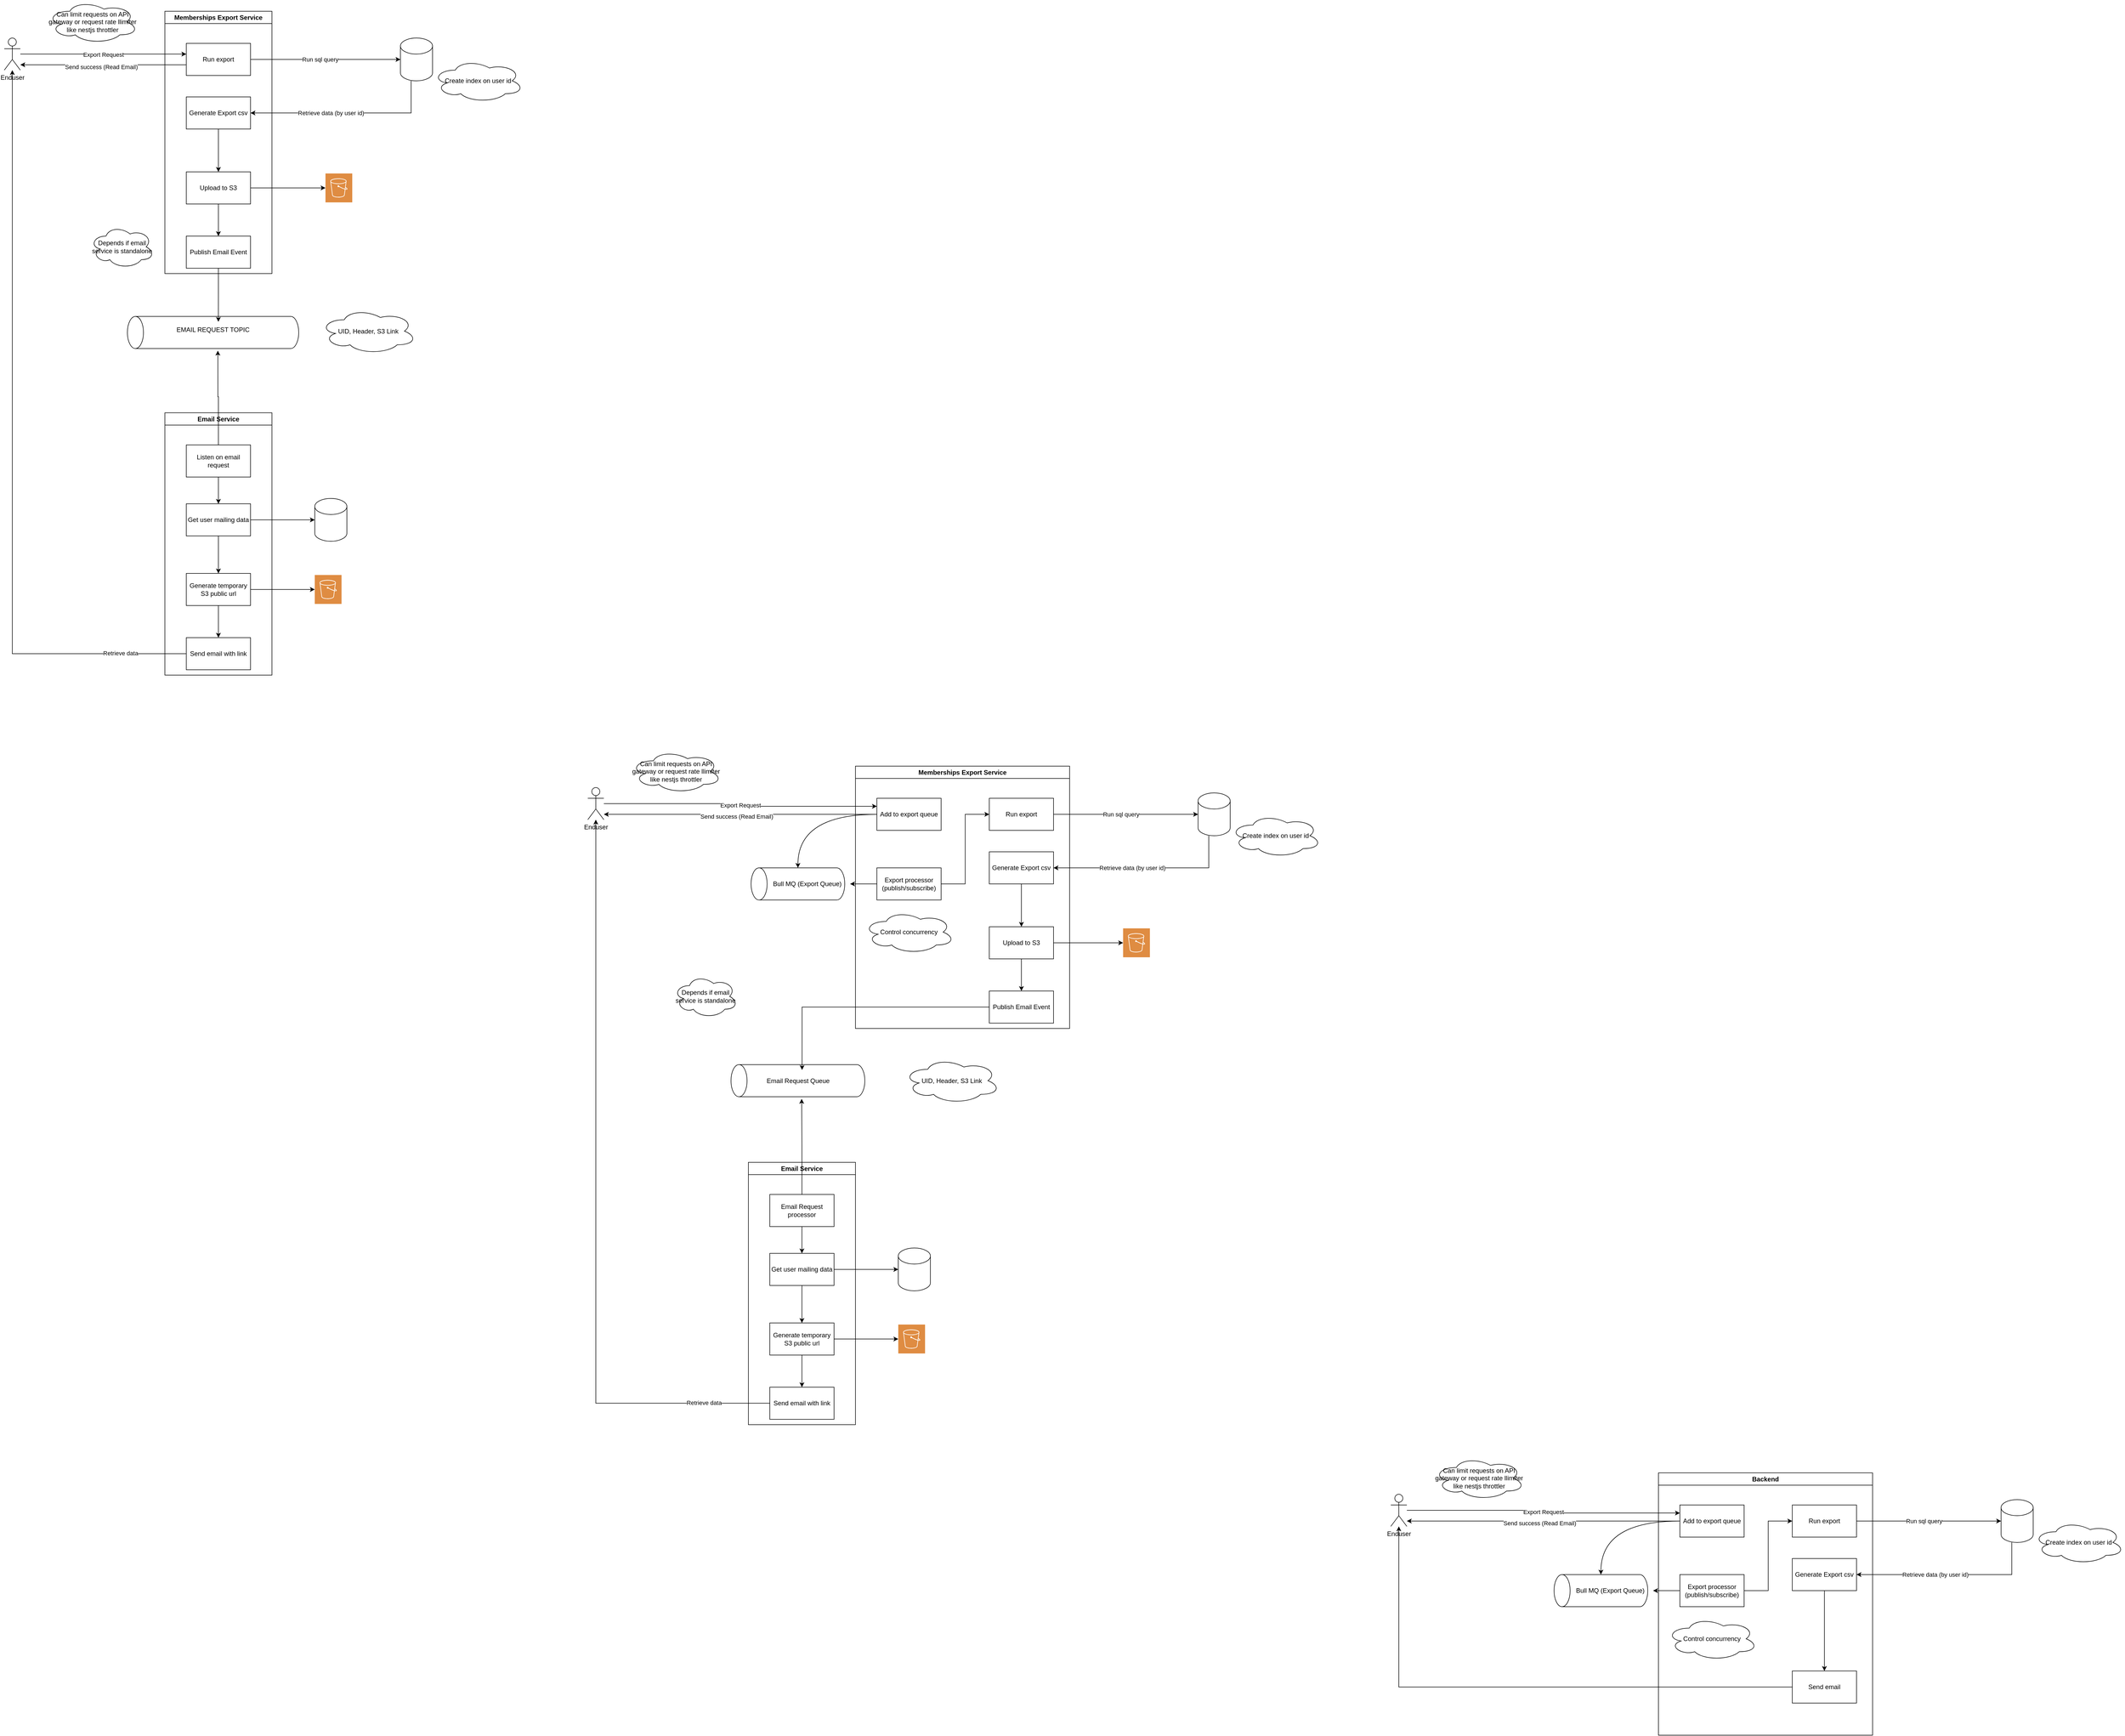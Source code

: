 <mxfile version="27.1.4">
  <diagram name="Page-1" id="jxJpjufu3x6XcI56HUoW">
    <mxGraphModel dx="4966" dy="2308" grid="1" gridSize="10" guides="1" tooltips="1" connect="1" arrows="1" fold="1" page="1" pageScale="1" pageWidth="850" pageHeight="1100" math="0" shadow="0">
      <root>
        <mxCell id="0" />
        <mxCell id="1" parent="0" />
        <mxCell id="hRgYEM_Ee3KLI0hCjB-F-4" value="Export Request" style="edgeStyle=orthogonalEdgeStyle;rounded=0;orthogonalLoop=1;jettySize=auto;html=1;" edge="1" parent="1" source="hRgYEM_Ee3KLI0hCjB-F-3">
          <mxGeometry relative="1" as="geometry">
            <mxPoint x="210" y="210" as="targetPoint" />
          </mxGeometry>
        </mxCell>
        <mxCell id="hRgYEM_Ee3KLI0hCjB-F-3" value="Enduser&lt;div&gt;&lt;br&gt;&lt;/div&gt;" style="shape=umlActor;verticalLabelPosition=bottom;verticalAlign=top;html=1;outlineConnect=0;" vertex="1" parent="1">
          <mxGeometry x="-130" y="180" width="30" height="60" as="geometry" />
        </mxCell>
        <mxCell id="hRgYEM_Ee3KLI0hCjB-F-21" style="edgeStyle=orthogonalEdgeStyle;rounded=0;orthogonalLoop=1;jettySize=auto;html=1;entryX=1;entryY=0.5;entryDx=0;entryDy=0;" edge="1" parent="1" source="hRgYEM_Ee3KLI0hCjB-F-5" target="hRgYEM_Ee3KLI0hCjB-F-16">
          <mxGeometry relative="1" as="geometry">
            <mxPoint x="560" y="360" as="targetPoint" />
            <Array as="points">
              <mxPoint x="630" y="320" />
            </Array>
          </mxGeometry>
        </mxCell>
        <mxCell id="hRgYEM_Ee3KLI0hCjB-F-22" value="Retrieve data (by user id)" style="edgeLabel;html=1;align=center;verticalAlign=middle;resizable=0;points=[];" vertex="1" connectable="0" parent="hRgYEM_Ee3KLI0hCjB-F-21">
          <mxGeometry x="0.317" y="3" relative="1" as="geometry">
            <mxPoint x="27" y="-3" as="offset" />
          </mxGeometry>
        </mxCell>
        <mxCell id="hRgYEM_Ee3KLI0hCjB-F-5" value="" style="shape=cylinder3;whiteSpace=wrap;html=1;boundedLbl=1;backgroundOutline=1;size=15;" vertex="1" parent="1">
          <mxGeometry x="610" y="180" width="60" height="80" as="geometry" />
        </mxCell>
        <mxCell id="hRgYEM_Ee3KLI0hCjB-F-8" value="Memberships Export Service" style="swimlane;whiteSpace=wrap;html=1;" vertex="1" parent="1">
          <mxGeometry x="170" y="130" width="200" height="490" as="geometry" />
        </mxCell>
        <mxCell id="hRgYEM_Ee3KLI0hCjB-F-9" value="Run export" style="rounded=0;whiteSpace=wrap;html=1;" vertex="1" parent="hRgYEM_Ee3KLI0hCjB-F-8">
          <mxGeometry x="40" y="60" width="120" height="60" as="geometry" />
        </mxCell>
        <mxCell id="hRgYEM_Ee3KLI0hCjB-F-25" value="" style="edgeStyle=orthogonalEdgeStyle;rounded=0;orthogonalLoop=1;jettySize=auto;html=1;" edge="1" parent="hRgYEM_Ee3KLI0hCjB-F-8" source="hRgYEM_Ee3KLI0hCjB-F-16" target="hRgYEM_Ee3KLI0hCjB-F-24">
          <mxGeometry relative="1" as="geometry" />
        </mxCell>
        <mxCell id="hRgYEM_Ee3KLI0hCjB-F-16" value="Generate Export csv" style="rounded=0;whiteSpace=wrap;html=1;" vertex="1" parent="hRgYEM_Ee3KLI0hCjB-F-8">
          <mxGeometry x="40" y="160" width="120" height="60" as="geometry" />
        </mxCell>
        <mxCell id="hRgYEM_Ee3KLI0hCjB-F-29" style="edgeStyle=orthogonalEdgeStyle;rounded=0;orthogonalLoop=1;jettySize=auto;html=1;" edge="1" parent="hRgYEM_Ee3KLI0hCjB-F-8" source="hRgYEM_Ee3KLI0hCjB-F-24">
          <mxGeometry relative="1" as="geometry">
            <mxPoint x="100" y="420" as="targetPoint" />
          </mxGeometry>
        </mxCell>
        <mxCell id="hRgYEM_Ee3KLI0hCjB-F-24" value="Upload to S3" style="whiteSpace=wrap;html=1;rounded=0;" vertex="1" parent="hRgYEM_Ee3KLI0hCjB-F-8">
          <mxGeometry x="40" y="300" width="120" height="60" as="geometry" />
        </mxCell>
        <mxCell id="hRgYEM_Ee3KLI0hCjB-F-30" value="Publish Email Event" style="whiteSpace=wrap;html=1;rounded=0;" vertex="1" parent="hRgYEM_Ee3KLI0hCjB-F-8">
          <mxGeometry x="40" y="420" width="120" height="60" as="geometry" />
        </mxCell>
        <mxCell id="hRgYEM_Ee3KLI0hCjB-F-13" style="edgeStyle=orthogonalEdgeStyle;rounded=0;orthogonalLoop=1;jettySize=auto;html=1;" edge="1" parent="1" source="hRgYEM_Ee3KLI0hCjB-F-9" target="hRgYEM_Ee3KLI0hCjB-F-5">
          <mxGeometry relative="1" as="geometry" />
        </mxCell>
        <mxCell id="hRgYEM_Ee3KLI0hCjB-F-14" value="Run sql query" style="edgeLabel;html=1;align=center;verticalAlign=middle;resizable=0;points=[];" vertex="1" connectable="0" parent="hRgYEM_Ee3KLI0hCjB-F-13">
          <mxGeometry x="-0.194" y="-2" relative="1" as="geometry">
            <mxPoint x="17" y="-2" as="offset" />
          </mxGeometry>
        </mxCell>
        <mxCell id="hRgYEM_Ee3KLI0hCjB-F-17" style="edgeStyle=orthogonalEdgeStyle;rounded=0;orthogonalLoop=1;jettySize=auto;html=1;" edge="1" parent="1" source="hRgYEM_Ee3KLI0hCjB-F-9" target="hRgYEM_Ee3KLI0hCjB-F-3">
          <mxGeometry relative="1" as="geometry">
            <Array as="points">
              <mxPoint x="160" y="230" />
              <mxPoint x="160" y="230" />
            </Array>
          </mxGeometry>
        </mxCell>
        <mxCell id="hRgYEM_Ee3KLI0hCjB-F-18" value="Send success (Read Email)" style="edgeLabel;html=1;align=center;verticalAlign=middle;resizable=0;points=[];" vertex="1" connectable="0" parent="hRgYEM_Ee3KLI0hCjB-F-17">
          <mxGeometry x="0.027" y="4" relative="1" as="geometry">
            <mxPoint as="offset" />
          </mxGeometry>
        </mxCell>
        <mxCell id="hRgYEM_Ee3KLI0hCjB-F-19" value="Create index on user id" style="ellipse;shape=cloud;whiteSpace=wrap;html=1;" vertex="1" parent="1">
          <mxGeometry x="670" y="220" width="170" height="80" as="geometry" />
        </mxCell>
        <mxCell id="hRgYEM_Ee3KLI0hCjB-F-26" value="" style="sketch=0;pointerEvents=1;shadow=0;dashed=0;html=1;strokeColor=none;fillColor=#DF8C42;labelPosition=center;verticalLabelPosition=bottom;verticalAlign=top;align=center;outlineConnect=0;shape=mxgraph.veeam2.aws_s3;" vertex="1" parent="1">
          <mxGeometry x="470" y="433" width="50" height="54" as="geometry" />
        </mxCell>
        <mxCell id="hRgYEM_Ee3KLI0hCjB-F-27" style="edgeStyle=orthogonalEdgeStyle;rounded=0;orthogonalLoop=1;jettySize=auto;html=1;" edge="1" parent="1" source="hRgYEM_Ee3KLI0hCjB-F-24" target="hRgYEM_Ee3KLI0hCjB-F-26">
          <mxGeometry relative="1" as="geometry" />
        </mxCell>
        <mxCell id="hRgYEM_Ee3KLI0hCjB-F-31" value="Depends if email service is standalone" style="ellipse;shape=cloud;whiteSpace=wrap;html=1;" vertex="1" parent="1">
          <mxGeometry x="30" y="530" width="120" height="80" as="geometry" />
        </mxCell>
        <mxCell id="hRgYEM_Ee3KLI0hCjB-F-32" value="Email Service" style="swimlane;whiteSpace=wrap;html=1;" vertex="1" parent="1">
          <mxGeometry x="170" y="880" width="200" height="490" as="geometry" />
        </mxCell>
        <mxCell id="hRgYEM_Ee3KLI0hCjB-F-45" style="edgeStyle=orthogonalEdgeStyle;rounded=0;orthogonalLoop=1;jettySize=auto;html=1;" edge="1" parent="hRgYEM_Ee3KLI0hCjB-F-32" source="hRgYEM_Ee3KLI0hCjB-F-33" target="hRgYEM_Ee3KLI0hCjB-F-35">
          <mxGeometry relative="1" as="geometry" />
        </mxCell>
        <mxCell id="hRgYEM_Ee3KLI0hCjB-F-33" value="Listen on email request" style="rounded=0;whiteSpace=wrap;html=1;" vertex="1" parent="hRgYEM_Ee3KLI0hCjB-F-32">
          <mxGeometry x="40" y="60" width="120" height="60" as="geometry" />
        </mxCell>
        <mxCell id="hRgYEM_Ee3KLI0hCjB-F-34" value="" style="edgeStyle=orthogonalEdgeStyle;rounded=0;orthogonalLoop=1;jettySize=auto;html=1;" edge="1" parent="hRgYEM_Ee3KLI0hCjB-F-32" source="hRgYEM_Ee3KLI0hCjB-F-35" target="hRgYEM_Ee3KLI0hCjB-F-37">
          <mxGeometry relative="1" as="geometry" />
        </mxCell>
        <mxCell id="hRgYEM_Ee3KLI0hCjB-F-35" value="Get user mailing data" style="rounded=0;whiteSpace=wrap;html=1;" vertex="1" parent="hRgYEM_Ee3KLI0hCjB-F-32">
          <mxGeometry x="40" y="170" width="120" height="60" as="geometry" />
        </mxCell>
        <mxCell id="hRgYEM_Ee3KLI0hCjB-F-36" style="edgeStyle=orthogonalEdgeStyle;rounded=0;orthogonalLoop=1;jettySize=auto;html=1;" edge="1" parent="hRgYEM_Ee3KLI0hCjB-F-32" source="hRgYEM_Ee3KLI0hCjB-F-37">
          <mxGeometry relative="1" as="geometry">
            <mxPoint x="100" y="420" as="targetPoint" />
          </mxGeometry>
        </mxCell>
        <mxCell id="hRgYEM_Ee3KLI0hCjB-F-37" value="Generate temporary S3 public url" style="whiteSpace=wrap;html=1;rounded=0;" vertex="1" parent="hRgYEM_Ee3KLI0hCjB-F-32">
          <mxGeometry x="40" y="300" width="120" height="60" as="geometry" />
        </mxCell>
        <mxCell id="hRgYEM_Ee3KLI0hCjB-F-38" value="Send email with link" style="whiteSpace=wrap;html=1;rounded=0;" vertex="1" parent="hRgYEM_Ee3KLI0hCjB-F-32">
          <mxGeometry x="40" y="420" width="120" height="60" as="geometry" />
        </mxCell>
        <mxCell id="hRgYEM_Ee3KLI0hCjB-F-39" value="" style="shape=cylinder3;whiteSpace=wrap;html=1;boundedLbl=1;backgroundOutline=1;size=15;rotation=-90;" vertex="1" parent="1">
          <mxGeometry x="230" y="570" width="60" height="320" as="geometry" />
        </mxCell>
        <mxCell id="hRgYEM_Ee3KLI0hCjB-F-40" value="EMAIL REQUEST TOPIC" style="text;html=1;align=center;verticalAlign=middle;whiteSpace=wrap;rounded=0;" vertex="1" parent="1">
          <mxGeometry x="180" y="710" width="160" height="30" as="geometry" />
        </mxCell>
        <mxCell id="hRgYEM_Ee3KLI0hCjB-F-41" style="edgeStyle=orthogonalEdgeStyle;rounded=0;orthogonalLoop=1;jettySize=auto;html=1;entryX=0.833;entryY=0.531;entryDx=0;entryDy=0;entryPerimeter=0;" edge="1" parent="1" source="hRgYEM_Ee3KLI0hCjB-F-30" target="hRgYEM_Ee3KLI0hCjB-F-39">
          <mxGeometry relative="1" as="geometry" />
        </mxCell>
        <mxCell id="hRgYEM_Ee3KLI0hCjB-F-42" style="edgeStyle=orthogonalEdgeStyle;rounded=0;orthogonalLoop=1;jettySize=auto;html=1;entryX=-0.067;entryY=0.528;entryDx=0;entryDy=0;entryPerimeter=0;" edge="1" parent="1" source="hRgYEM_Ee3KLI0hCjB-F-33" target="hRgYEM_Ee3KLI0hCjB-F-39">
          <mxGeometry relative="1" as="geometry" />
        </mxCell>
        <mxCell id="hRgYEM_Ee3KLI0hCjB-F-44" value="" style="shape=cylinder3;whiteSpace=wrap;html=1;boundedLbl=1;backgroundOutline=1;size=15;" vertex="1" parent="1">
          <mxGeometry x="450" y="1040" width="60" height="80" as="geometry" />
        </mxCell>
        <mxCell id="hRgYEM_Ee3KLI0hCjB-F-43" style="edgeStyle=orthogonalEdgeStyle;rounded=0;orthogonalLoop=1;jettySize=auto;html=1;entryX=0;entryY=0.5;entryDx=0;entryDy=0;entryPerimeter=0;" edge="1" parent="1" source="hRgYEM_Ee3KLI0hCjB-F-35" target="hRgYEM_Ee3KLI0hCjB-F-44">
          <mxGeometry relative="1" as="geometry">
            <mxPoint x="470" y="1070" as="targetPoint" />
          </mxGeometry>
        </mxCell>
        <mxCell id="hRgYEM_Ee3KLI0hCjB-F-46" value="" style="sketch=0;pointerEvents=1;shadow=0;dashed=0;html=1;strokeColor=none;fillColor=#DF8C42;labelPosition=center;verticalLabelPosition=bottom;verticalAlign=top;align=center;outlineConnect=0;shape=mxgraph.veeam2.aws_s3;" vertex="1" parent="1">
          <mxGeometry x="450" y="1183" width="50" height="54" as="geometry" />
        </mxCell>
        <mxCell id="hRgYEM_Ee3KLI0hCjB-F-47" style="edgeStyle=orthogonalEdgeStyle;rounded=0;orthogonalLoop=1;jettySize=auto;html=1;" edge="1" parent="1" source="hRgYEM_Ee3KLI0hCjB-F-37" target="hRgYEM_Ee3KLI0hCjB-F-46">
          <mxGeometry relative="1" as="geometry" />
        </mxCell>
        <mxCell id="hRgYEM_Ee3KLI0hCjB-F-48" style="edgeStyle=orthogonalEdgeStyle;rounded=0;orthogonalLoop=1;jettySize=auto;html=1;" edge="1" parent="1" source="hRgYEM_Ee3KLI0hCjB-F-38" target="hRgYEM_Ee3KLI0hCjB-F-3">
          <mxGeometry relative="1" as="geometry" />
        </mxCell>
        <mxCell id="hRgYEM_Ee3KLI0hCjB-F-49" value="Retrieve data" style="edgeLabel;html=1;align=center;verticalAlign=middle;resizable=0;points=[];" vertex="1" connectable="0" parent="hRgYEM_Ee3KLI0hCjB-F-48">
          <mxGeometry x="-0.826" y="-1" relative="1" as="geometry">
            <mxPoint as="offset" />
          </mxGeometry>
        </mxCell>
        <mxCell id="hRgYEM_Ee3KLI0hCjB-F-103" value="Can limit requests on API gateway or request rate llimiter like nestjs throttler" style="ellipse;shape=cloud;whiteSpace=wrap;html=1;" vertex="1" parent="1">
          <mxGeometry x="-50" y="110" width="170" height="80" as="geometry" />
        </mxCell>
        <mxCell id="hRgYEM_Ee3KLI0hCjB-F-104" value="UID, Header, S3 Link" style="ellipse;shape=cloud;whiteSpace=wrap;html=1;" vertex="1" parent="1">
          <mxGeometry x="460" y="685" width="180" height="85" as="geometry" />
        </mxCell>
        <mxCell id="hRgYEM_Ee3KLI0hCjB-F-105" value="Export Request" style="edgeStyle=orthogonalEdgeStyle;rounded=0;orthogonalLoop=1;jettySize=auto;html=1;entryX=0;entryY=0.25;entryDx=0;entryDy=0;" edge="1" parent="1" source="hRgYEM_Ee3KLI0hCjB-F-106" target="hRgYEM_Ee3KLI0hCjB-F-145">
          <mxGeometry relative="1" as="geometry">
            <mxPoint x="1300" y="1610" as="targetPoint" />
          </mxGeometry>
        </mxCell>
        <mxCell id="hRgYEM_Ee3KLI0hCjB-F-106" value="Enduser&lt;div&gt;&lt;br&gt;&lt;/div&gt;" style="shape=umlActor;verticalLabelPosition=bottom;verticalAlign=top;html=1;outlineConnect=0;" vertex="1" parent="1">
          <mxGeometry x="960" y="1580" width="30" height="60" as="geometry" />
        </mxCell>
        <mxCell id="hRgYEM_Ee3KLI0hCjB-F-107" style="edgeStyle=orthogonalEdgeStyle;rounded=0;orthogonalLoop=1;jettySize=auto;html=1;entryX=1;entryY=0.5;entryDx=0;entryDy=0;" edge="1" parent="1" source="hRgYEM_Ee3KLI0hCjB-F-109" target="hRgYEM_Ee3KLI0hCjB-F-113">
          <mxGeometry relative="1" as="geometry">
            <mxPoint x="2050" y="1770" as="targetPoint" />
            <Array as="points">
              <mxPoint x="2120" y="1730" />
            </Array>
          </mxGeometry>
        </mxCell>
        <mxCell id="hRgYEM_Ee3KLI0hCjB-F-108" value="Retrieve data (by user id)" style="edgeLabel;html=1;align=center;verticalAlign=middle;resizable=0;points=[];" vertex="1" connectable="0" parent="hRgYEM_Ee3KLI0hCjB-F-107">
          <mxGeometry x="0.317" y="3" relative="1" as="geometry">
            <mxPoint x="27" y="-3" as="offset" />
          </mxGeometry>
        </mxCell>
        <mxCell id="hRgYEM_Ee3KLI0hCjB-F-109" value="" style="shape=cylinder3;whiteSpace=wrap;html=1;boundedLbl=1;backgroundOutline=1;size=15;" vertex="1" parent="1">
          <mxGeometry x="2100" y="1590" width="60" height="80" as="geometry" />
        </mxCell>
        <mxCell id="hRgYEM_Ee3KLI0hCjB-F-110" value="Memberships Export Service" style="swimlane;whiteSpace=wrap;html=1;" vertex="1" parent="1">
          <mxGeometry x="1460" y="1540" width="400" height="490" as="geometry" />
        </mxCell>
        <mxCell id="hRgYEM_Ee3KLI0hCjB-F-111" value="Run export" style="rounded=0;whiteSpace=wrap;html=1;" vertex="1" parent="hRgYEM_Ee3KLI0hCjB-F-110">
          <mxGeometry x="250" y="60" width="120" height="60" as="geometry" />
        </mxCell>
        <mxCell id="hRgYEM_Ee3KLI0hCjB-F-112" value="" style="edgeStyle=orthogonalEdgeStyle;rounded=0;orthogonalLoop=1;jettySize=auto;html=1;" edge="1" parent="hRgYEM_Ee3KLI0hCjB-F-110" source="hRgYEM_Ee3KLI0hCjB-F-113" target="hRgYEM_Ee3KLI0hCjB-F-115">
          <mxGeometry relative="1" as="geometry" />
        </mxCell>
        <mxCell id="hRgYEM_Ee3KLI0hCjB-F-113" value="Generate Export csv" style="rounded=0;whiteSpace=wrap;html=1;" vertex="1" parent="hRgYEM_Ee3KLI0hCjB-F-110">
          <mxGeometry x="250" y="160" width="120" height="60" as="geometry" />
        </mxCell>
        <mxCell id="hRgYEM_Ee3KLI0hCjB-F-114" style="edgeStyle=orthogonalEdgeStyle;rounded=0;orthogonalLoop=1;jettySize=auto;html=1;" edge="1" parent="hRgYEM_Ee3KLI0hCjB-F-110" source="hRgYEM_Ee3KLI0hCjB-F-115">
          <mxGeometry relative="1" as="geometry">
            <mxPoint x="310" y="420" as="targetPoint" />
          </mxGeometry>
        </mxCell>
        <mxCell id="hRgYEM_Ee3KLI0hCjB-F-115" value="Upload to S3" style="whiteSpace=wrap;html=1;rounded=0;" vertex="1" parent="hRgYEM_Ee3KLI0hCjB-F-110">
          <mxGeometry x="250" y="300" width="120" height="60" as="geometry" />
        </mxCell>
        <mxCell id="hRgYEM_Ee3KLI0hCjB-F-116" value="Publish Email Event" style="whiteSpace=wrap;html=1;rounded=0;" vertex="1" parent="hRgYEM_Ee3KLI0hCjB-F-110">
          <mxGeometry x="250" y="420" width="120" height="60" as="geometry" />
        </mxCell>
        <mxCell id="hRgYEM_Ee3KLI0hCjB-F-145" value="Add to export queue" style="rounded=0;whiteSpace=wrap;html=1;" vertex="1" parent="hRgYEM_Ee3KLI0hCjB-F-110">
          <mxGeometry x="40" y="60" width="120" height="60" as="geometry" />
        </mxCell>
        <mxCell id="hRgYEM_Ee3KLI0hCjB-F-151" style="edgeStyle=orthogonalEdgeStyle;rounded=0;orthogonalLoop=1;jettySize=auto;html=1;entryX=0;entryY=0.5;entryDx=0;entryDy=0;" edge="1" parent="hRgYEM_Ee3KLI0hCjB-F-110" source="hRgYEM_Ee3KLI0hCjB-F-149" target="hRgYEM_Ee3KLI0hCjB-F-111">
          <mxGeometry relative="1" as="geometry" />
        </mxCell>
        <mxCell id="hRgYEM_Ee3KLI0hCjB-F-149" value="Export processor (publish/subscribe)" style="rounded=0;whiteSpace=wrap;html=1;" vertex="1" parent="hRgYEM_Ee3KLI0hCjB-F-110">
          <mxGeometry x="40" y="190" width="120" height="60" as="geometry" />
        </mxCell>
        <mxCell id="hRgYEM_Ee3KLI0hCjB-F-152" value="Control concurrency" style="ellipse;shape=cloud;whiteSpace=wrap;html=1;" vertex="1" parent="hRgYEM_Ee3KLI0hCjB-F-110">
          <mxGeometry x="15" y="270" width="170" height="80" as="geometry" />
        </mxCell>
        <mxCell id="hRgYEM_Ee3KLI0hCjB-F-117" style="edgeStyle=orthogonalEdgeStyle;rounded=0;orthogonalLoop=1;jettySize=auto;html=1;" edge="1" parent="1" source="hRgYEM_Ee3KLI0hCjB-F-111" target="hRgYEM_Ee3KLI0hCjB-F-109">
          <mxGeometry relative="1" as="geometry" />
        </mxCell>
        <mxCell id="hRgYEM_Ee3KLI0hCjB-F-118" value="Run sql query" style="edgeLabel;html=1;align=center;verticalAlign=middle;resizable=0;points=[];" vertex="1" connectable="0" parent="hRgYEM_Ee3KLI0hCjB-F-117">
          <mxGeometry x="-0.194" y="-2" relative="1" as="geometry">
            <mxPoint x="17" y="-2" as="offset" />
          </mxGeometry>
        </mxCell>
        <mxCell id="hRgYEM_Ee3KLI0hCjB-F-119" style="edgeStyle=orthogonalEdgeStyle;rounded=0;orthogonalLoop=1;jettySize=auto;html=1;" edge="1" parent="1" source="hRgYEM_Ee3KLI0hCjB-F-145" target="hRgYEM_Ee3KLI0hCjB-F-106">
          <mxGeometry relative="1" as="geometry">
            <Array as="points">
              <mxPoint x="1120" y="1630" />
              <mxPoint x="1120" y="1630" />
            </Array>
            <mxPoint x="1390" y="1640" as="sourcePoint" />
          </mxGeometry>
        </mxCell>
        <mxCell id="hRgYEM_Ee3KLI0hCjB-F-120" value="Send success (Read Email)" style="edgeLabel;html=1;align=center;verticalAlign=middle;resizable=0;points=[];" vertex="1" connectable="0" parent="hRgYEM_Ee3KLI0hCjB-F-119">
          <mxGeometry x="0.027" y="4" relative="1" as="geometry">
            <mxPoint as="offset" />
          </mxGeometry>
        </mxCell>
        <mxCell id="hRgYEM_Ee3KLI0hCjB-F-121" value="Create index on user id" style="ellipse;shape=cloud;whiteSpace=wrap;html=1;" vertex="1" parent="1">
          <mxGeometry x="2160" y="1630" width="170" height="80" as="geometry" />
        </mxCell>
        <mxCell id="hRgYEM_Ee3KLI0hCjB-F-122" value="" style="sketch=0;pointerEvents=1;shadow=0;dashed=0;html=1;strokeColor=none;fillColor=#DF8C42;labelPosition=center;verticalLabelPosition=bottom;verticalAlign=top;align=center;outlineConnect=0;shape=mxgraph.veeam2.aws_s3;" vertex="1" parent="1">
          <mxGeometry x="1960" y="1843" width="50" height="54" as="geometry" />
        </mxCell>
        <mxCell id="hRgYEM_Ee3KLI0hCjB-F-123" style="edgeStyle=orthogonalEdgeStyle;rounded=0;orthogonalLoop=1;jettySize=auto;html=1;" edge="1" parent="1" source="hRgYEM_Ee3KLI0hCjB-F-115" target="hRgYEM_Ee3KLI0hCjB-F-122">
          <mxGeometry relative="1" as="geometry" />
        </mxCell>
        <mxCell id="hRgYEM_Ee3KLI0hCjB-F-124" value="Depends if email service is standalone" style="ellipse;shape=cloud;whiteSpace=wrap;html=1;" vertex="1" parent="1">
          <mxGeometry x="1120" y="1930" width="120" height="80" as="geometry" />
        </mxCell>
        <mxCell id="hRgYEM_Ee3KLI0hCjB-F-125" value="Email Service" style="swimlane;whiteSpace=wrap;html=1;" vertex="1" parent="1">
          <mxGeometry x="1260" y="2280" width="200" height="490" as="geometry" />
        </mxCell>
        <mxCell id="hRgYEM_Ee3KLI0hCjB-F-126" style="edgeStyle=orthogonalEdgeStyle;rounded=0;orthogonalLoop=1;jettySize=auto;html=1;" edge="1" parent="hRgYEM_Ee3KLI0hCjB-F-125" source="hRgYEM_Ee3KLI0hCjB-F-127" target="hRgYEM_Ee3KLI0hCjB-F-129">
          <mxGeometry relative="1" as="geometry" />
        </mxCell>
        <mxCell id="hRgYEM_Ee3KLI0hCjB-F-127" value="Email Request processor" style="rounded=0;whiteSpace=wrap;html=1;" vertex="1" parent="hRgYEM_Ee3KLI0hCjB-F-125">
          <mxGeometry x="40" y="60" width="120" height="60" as="geometry" />
        </mxCell>
        <mxCell id="hRgYEM_Ee3KLI0hCjB-F-128" value="" style="edgeStyle=orthogonalEdgeStyle;rounded=0;orthogonalLoop=1;jettySize=auto;html=1;" edge="1" parent="hRgYEM_Ee3KLI0hCjB-F-125" source="hRgYEM_Ee3KLI0hCjB-F-129" target="hRgYEM_Ee3KLI0hCjB-F-131">
          <mxGeometry relative="1" as="geometry" />
        </mxCell>
        <mxCell id="hRgYEM_Ee3KLI0hCjB-F-129" value="Get user mailing data" style="rounded=0;whiteSpace=wrap;html=1;" vertex="1" parent="hRgYEM_Ee3KLI0hCjB-F-125">
          <mxGeometry x="40" y="170" width="120" height="60" as="geometry" />
        </mxCell>
        <mxCell id="hRgYEM_Ee3KLI0hCjB-F-130" style="edgeStyle=orthogonalEdgeStyle;rounded=0;orthogonalLoop=1;jettySize=auto;html=1;" edge="1" parent="hRgYEM_Ee3KLI0hCjB-F-125" source="hRgYEM_Ee3KLI0hCjB-F-131">
          <mxGeometry relative="1" as="geometry">
            <mxPoint x="100" y="420" as="targetPoint" />
          </mxGeometry>
        </mxCell>
        <mxCell id="hRgYEM_Ee3KLI0hCjB-F-131" value="Generate temporary S3 public url" style="whiteSpace=wrap;html=1;rounded=0;" vertex="1" parent="hRgYEM_Ee3KLI0hCjB-F-125">
          <mxGeometry x="40" y="300" width="120" height="60" as="geometry" />
        </mxCell>
        <mxCell id="hRgYEM_Ee3KLI0hCjB-F-132" value="Send email with link" style="whiteSpace=wrap;html=1;rounded=0;" vertex="1" parent="hRgYEM_Ee3KLI0hCjB-F-125">
          <mxGeometry x="40" y="420" width="120" height="60" as="geometry" />
        </mxCell>
        <mxCell id="hRgYEM_Ee3KLI0hCjB-F-133" value="" style="shape=cylinder3;whiteSpace=wrap;html=1;boundedLbl=1;backgroundOutline=1;size=15;rotation=-90;" vertex="1" parent="1">
          <mxGeometry x="1322.5" y="2002.5" width="60" height="250" as="geometry" />
        </mxCell>
        <mxCell id="hRgYEM_Ee3KLI0hCjB-F-134" value="Email Request Queue" style="text;html=1;align=center;verticalAlign=middle;whiteSpace=wrap;rounded=0;" vertex="1" parent="1">
          <mxGeometry x="1272.5" y="2112.5" width="160" height="30" as="geometry" />
        </mxCell>
        <mxCell id="hRgYEM_Ee3KLI0hCjB-F-135" style="edgeStyle=orthogonalEdgeStyle;rounded=0;orthogonalLoop=1;jettySize=auto;html=1;entryX=0.833;entryY=0.531;entryDx=0;entryDy=0;entryPerimeter=0;" edge="1" parent="1" source="hRgYEM_Ee3KLI0hCjB-F-116" target="hRgYEM_Ee3KLI0hCjB-F-133">
          <mxGeometry relative="1" as="geometry" />
        </mxCell>
        <mxCell id="hRgYEM_Ee3KLI0hCjB-F-136" style="edgeStyle=orthogonalEdgeStyle;rounded=0;orthogonalLoop=1;jettySize=auto;html=1;entryX=-0.067;entryY=0.528;entryDx=0;entryDy=0;entryPerimeter=0;" edge="1" parent="1" source="hRgYEM_Ee3KLI0hCjB-F-127" target="hRgYEM_Ee3KLI0hCjB-F-133">
          <mxGeometry relative="1" as="geometry" />
        </mxCell>
        <mxCell id="hRgYEM_Ee3KLI0hCjB-F-137" value="" style="shape=cylinder3;whiteSpace=wrap;html=1;boundedLbl=1;backgroundOutline=1;size=15;" vertex="1" parent="1">
          <mxGeometry x="1540" y="2440" width="60" height="80" as="geometry" />
        </mxCell>
        <mxCell id="hRgYEM_Ee3KLI0hCjB-F-138" style="edgeStyle=orthogonalEdgeStyle;rounded=0;orthogonalLoop=1;jettySize=auto;html=1;entryX=0;entryY=0.5;entryDx=0;entryDy=0;entryPerimeter=0;" edge="1" parent="1" source="hRgYEM_Ee3KLI0hCjB-F-129" target="hRgYEM_Ee3KLI0hCjB-F-137">
          <mxGeometry relative="1" as="geometry">
            <mxPoint x="1560" y="2470" as="targetPoint" />
          </mxGeometry>
        </mxCell>
        <mxCell id="hRgYEM_Ee3KLI0hCjB-F-139" value="" style="sketch=0;pointerEvents=1;shadow=0;dashed=0;html=1;strokeColor=none;fillColor=#DF8C42;labelPosition=center;verticalLabelPosition=bottom;verticalAlign=top;align=center;outlineConnect=0;shape=mxgraph.veeam2.aws_s3;" vertex="1" parent="1">
          <mxGeometry x="1540" y="2583" width="50" height="54" as="geometry" />
        </mxCell>
        <mxCell id="hRgYEM_Ee3KLI0hCjB-F-140" style="edgeStyle=orthogonalEdgeStyle;rounded=0;orthogonalLoop=1;jettySize=auto;html=1;" edge="1" parent="1" source="hRgYEM_Ee3KLI0hCjB-F-131" target="hRgYEM_Ee3KLI0hCjB-F-139">
          <mxGeometry relative="1" as="geometry" />
        </mxCell>
        <mxCell id="hRgYEM_Ee3KLI0hCjB-F-141" style="edgeStyle=orthogonalEdgeStyle;rounded=0;orthogonalLoop=1;jettySize=auto;html=1;" edge="1" parent="1" source="hRgYEM_Ee3KLI0hCjB-F-132" target="hRgYEM_Ee3KLI0hCjB-F-106">
          <mxGeometry relative="1" as="geometry" />
        </mxCell>
        <mxCell id="hRgYEM_Ee3KLI0hCjB-F-142" value="Retrieve data" style="edgeLabel;html=1;align=center;verticalAlign=middle;resizable=0;points=[];" vertex="1" connectable="0" parent="hRgYEM_Ee3KLI0hCjB-F-141">
          <mxGeometry x="-0.826" y="-1" relative="1" as="geometry">
            <mxPoint as="offset" />
          </mxGeometry>
        </mxCell>
        <mxCell id="hRgYEM_Ee3KLI0hCjB-F-143" value="Can limit requests on API gateway or request rate llimiter like nestjs throttler" style="ellipse;shape=cloud;whiteSpace=wrap;html=1;" vertex="1" parent="1">
          <mxGeometry x="1040" y="1510" width="170" height="80" as="geometry" />
        </mxCell>
        <mxCell id="hRgYEM_Ee3KLI0hCjB-F-144" value="UID, Header, S3 Link" style="ellipse;shape=cloud;whiteSpace=wrap;html=1;" vertex="1" parent="1">
          <mxGeometry x="1550" y="2085" width="180" height="85" as="geometry" />
        </mxCell>
        <mxCell id="hRgYEM_Ee3KLI0hCjB-F-146" value="" style="shape=cylinder3;whiteSpace=wrap;html=1;boundedLbl=1;backgroundOutline=1;size=15;rotation=-90;" vertex="1" parent="1">
          <mxGeometry x="1322.5" y="1672.5" width="60" height="175" as="geometry" />
        </mxCell>
        <mxCell id="hRgYEM_Ee3KLI0hCjB-F-147" value="Bull MQ (Export Queue)" style="text;html=1;align=center;verticalAlign=middle;whiteSpace=wrap;rounded=0;" vertex="1" parent="1">
          <mxGeometry x="1290" y="1745" width="160" height="30" as="geometry" />
        </mxCell>
        <mxCell id="hRgYEM_Ee3KLI0hCjB-F-148" style="edgeStyle=orthogonalEdgeStyle;rounded=0;orthogonalLoop=1;jettySize=auto;html=1;curved=1;" edge="1" parent="1" source="hRgYEM_Ee3KLI0hCjB-F-145" target="hRgYEM_Ee3KLI0hCjB-F-146">
          <mxGeometry relative="1" as="geometry" />
        </mxCell>
        <mxCell id="hRgYEM_Ee3KLI0hCjB-F-150" style="edgeStyle=orthogonalEdgeStyle;rounded=0;orthogonalLoop=1;jettySize=auto;html=1;" edge="1" parent="1" source="hRgYEM_Ee3KLI0hCjB-F-149" target="hRgYEM_Ee3KLI0hCjB-F-147">
          <mxGeometry relative="1" as="geometry" />
        </mxCell>
        <mxCell id="hRgYEM_Ee3KLI0hCjB-F-154" value="Export Request" style="edgeStyle=orthogonalEdgeStyle;rounded=0;orthogonalLoop=1;jettySize=auto;html=1;entryX=0;entryY=0.25;entryDx=0;entryDy=0;" edge="1" parent="1" source="hRgYEM_Ee3KLI0hCjB-F-155" target="hRgYEM_Ee3KLI0hCjB-F-166">
          <mxGeometry relative="1" as="geometry">
            <mxPoint x="2800" y="2930" as="targetPoint" />
          </mxGeometry>
        </mxCell>
        <mxCell id="hRgYEM_Ee3KLI0hCjB-F-155" value="Enduser&lt;div&gt;&lt;br&gt;&lt;/div&gt;" style="shape=umlActor;verticalLabelPosition=bottom;verticalAlign=top;html=1;outlineConnect=0;" vertex="1" parent="1">
          <mxGeometry x="2460" y="2900" width="30" height="60" as="geometry" />
        </mxCell>
        <mxCell id="hRgYEM_Ee3KLI0hCjB-F-156" style="edgeStyle=orthogonalEdgeStyle;rounded=0;orthogonalLoop=1;jettySize=auto;html=1;entryX=1;entryY=0.5;entryDx=0;entryDy=0;" edge="1" parent="1" source="hRgYEM_Ee3KLI0hCjB-F-158" target="hRgYEM_Ee3KLI0hCjB-F-162">
          <mxGeometry relative="1" as="geometry">
            <mxPoint x="3550" y="3090" as="targetPoint" />
            <Array as="points">
              <mxPoint x="3620" y="3050" />
            </Array>
          </mxGeometry>
        </mxCell>
        <mxCell id="hRgYEM_Ee3KLI0hCjB-F-157" value="Retrieve data (by user id)" style="edgeLabel;html=1;align=center;verticalAlign=middle;resizable=0;points=[];" vertex="1" connectable="0" parent="hRgYEM_Ee3KLI0hCjB-F-156">
          <mxGeometry x="0.317" y="3" relative="1" as="geometry">
            <mxPoint x="27" y="-3" as="offset" />
          </mxGeometry>
        </mxCell>
        <mxCell id="hRgYEM_Ee3KLI0hCjB-F-158" value="" style="shape=cylinder3;whiteSpace=wrap;html=1;boundedLbl=1;backgroundOutline=1;size=15;" vertex="1" parent="1">
          <mxGeometry x="3600" y="2910" width="60" height="80" as="geometry" />
        </mxCell>
        <mxCell id="hRgYEM_Ee3KLI0hCjB-F-159" value="Backend" style="swimlane;whiteSpace=wrap;html=1;" vertex="1" parent="1">
          <mxGeometry x="2960" y="2860" width="400" height="490" as="geometry" />
        </mxCell>
        <mxCell id="hRgYEM_Ee3KLI0hCjB-F-160" value="Run export" style="rounded=0;whiteSpace=wrap;html=1;" vertex="1" parent="hRgYEM_Ee3KLI0hCjB-F-159">
          <mxGeometry x="250" y="60" width="120" height="60" as="geometry" />
        </mxCell>
        <mxCell id="hRgYEM_Ee3KLI0hCjB-F-161" value="" style="edgeStyle=orthogonalEdgeStyle;rounded=0;orthogonalLoop=1;jettySize=auto;html=1;" edge="1" parent="hRgYEM_Ee3KLI0hCjB-F-159" source="hRgYEM_Ee3KLI0hCjB-F-162" target="hRgYEM_Ee3KLI0hCjB-F-164">
          <mxGeometry relative="1" as="geometry" />
        </mxCell>
        <mxCell id="hRgYEM_Ee3KLI0hCjB-F-162" value="Generate Export csv" style="rounded=0;whiteSpace=wrap;html=1;" vertex="1" parent="hRgYEM_Ee3KLI0hCjB-F-159">
          <mxGeometry x="250" y="160" width="120" height="60" as="geometry" />
        </mxCell>
        <mxCell id="hRgYEM_Ee3KLI0hCjB-F-164" value="Send email" style="whiteSpace=wrap;html=1;rounded=0;" vertex="1" parent="hRgYEM_Ee3KLI0hCjB-F-159">
          <mxGeometry x="250" y="370" width="120" height="60" as="geometry" />
        </mxCell>
        <mxCell id="hRgYEM_Ee3KLI0hCjB-F-166" value="Add to export queue" style="rounded=0;whiteSpace=wrap;html=1;" vertex="1" parent="hRgYEM_Ee3KLI0hCjB-F-159">
          <mxGeometry x="40" y="60" width="120" height="60" as="geometry" />
        </mxCell>
        <mxCell id="hRgYEM_Ee3KLI0hCjB-F-167" style="edgeStyle=orthogonalEdgeStyle;rounded=0;orthogonalLoop=1;jettySize=auto;html=1;entryX=0;entryY=0.5;entryDx=0;entryDy=0;" edge="1" parent="hRgYEM_Ee3KLI0hCjB-F-159" source="hRgYEM_Ee3KLI0hCjB-F-168" target="hRgYEM_Ee3KLI0hCjB-F-160">
          <mxGeometry relative="1" as="geometry" />
        </mxCell>
        <mxCell id="hRgYEM_Ee3KLI0hCjB-F-168" value="Export processor (publish/subscribe)" style="rounded=0;whiteSpace=wrap;html=1;" vertex="1" parent="hRgYEM_Ee3KLI0hCjB-F-159">
          <mxGeometry x="40" y="190" width="120" height="60" as="geometry" />
        </mxCell>
        <mxCell id="hRgYEM_Ee3KLI0hCjB-F-169" value="Control concurrency" style="ellipse;shape=cloud;whiteSpace=wrap;html=1;" vertex="1" parent="hRgYEM_Ee3KLI0hCjB-F-159">
          <mxGeometry x="15" y="270" width="170" height="80" as="geometry" />
        </mxCell>
        <mxCell id="hRgYEM_Ee3KLI0hCjB-F-170" style="edgeStyle=orthogonalEdgeStyle;rounded=0;orthogonalLoop=1;jettySize=auto;html=1;" edge="1" parent="1" source="hRgYEM_Ee3KLI0hCjB-F-160" target="hRgYEM_Ee3KLI0hCjB-F-158">
          <mxGeometry relative="1" as="geometry" />
        </mxCell>
        <mxCell id="hRgYEM_Ee3KLI0hCjB-F-171" value="Run sql query" style="edgeLabel;html=1;align=center;verticalAlign=middle;resizable=0;points=[];" vertex="1" connectable="0" parent="hRgYEM_Ee3KLI0hCjB-F-170">
          <mxGeometry x="-0.194" y="-2" relative="1" as="geometry">
            <mxPoint x="17" y="-2" as="offset" />
          </mxGeometry>
        </mxCell>
        <mxCell id="hRgYEM_Ee3KLI0hCjB-F-172" style="edgeStyle=orthogonalEdgeStyle;rounded=0;orthogonalLoop=1;jettySize=auto;html=1;" edge="1" parent="1" source="hRgYEM_Ee3KLI0hCjB-F-166" target="hRgYEM_Ee3KLI0hCjB-F-155">
          <mxGeometry relative="1" as="geometry">
            <Array as="points">
              <mxPoint x="2620" y="2950" />
              <mxPoint x="2620" y="2950" />
            </Array>
            <mxPoint x="2890" y="2960" as="sourcePoint" />
          </mxGeometry>
        </mxCell>
        <mxCell id="hRgYEM_Ee3KLI0hCjB-F-173" value="Send success (Read Email)" style="edgeLabel;html=1;align=center;verticalAlign=middle;resizable=0;points=[];" vertex="1" connectable="0" parent="hRgYEM_Ee3KLI0hCjB-F-172">
          <mxGeometry x="0.027" y="4" relative="1" as="geometry">
            <mxPoint as="offset" />
          </mxGeometry>
        </mxCell>
        <mxCell id="hRgYEM_Ee3KLI0hCjB-F-174" value="Create index on user id" style="ellipse;shape=cloud;whiteSpace=wrap;html=1;" vertex="1" parent="1">
          <mxGeometry x="3660" y="2950" width="170" height="80" as="geometry" />
        </mxCell>
        <mxCell id="hRgYEM_Ee3KLI0hCjB-F-196" value="Can limit requests on API gateway or request rate llimiter like nestjs throttler" style="ellipse;shape=cloud;whiteSpace=wrap;html=1;" vertex="1" parent="1">
          <mxGeometry x="2540" y="2830" width="170" height="80" as="geometry" />
        </mxCell>
        <mxCell id="hRgYEM_Ee3KLI0hCjB-F-198" value="" style="shape=cylinder3;whiteSpace=wrap;html=1;boundedLbl=1;backgroundOutline=1;size=15;rotation=-90;" vertex="1" parent="1">
          <mxGeometry x="2822.5" y="2992.5" width="60" height="175" as="geometry" />
        </mxCell>
        <mxCell id="hRgYEM_Ee3KLI0hCjB-F-199" value="Bull MQ (Export Queue)" style="text;html=1;align=center;verticalAlign=middle;whiteSpace=wrap;rounded=0;" vertex="1" parent="1">
          <mxGeometry x="2790" y="3065" width="160" height="30" as="geometry" />
        </mxCell>
        <mxCell id="hRgYEM_Ee3KLI0hCjB-F-200" style="edgeStyle=orthogonalEdgeStyle;rounded=0;orthogonalLoop=1;jettySize=auto;html=1;curved=1;" edge="1" parent="1" source="hRgYEM_Ee3KLI0hCjB-F-166" target="hRgYEM_Ee3KLI0hCjB-F-198">
          <mxGeometry relative="1" as="geometry" />
        </mxCell>
        <mxCell id="hRgYEM_Ee3KLI0hCjB-F-201" style="edgeStyle=orthogonalEdgeStyle;rounded=0;orthogonalLoop=1;jettySize=auto;html=1;" edge="1" parent="1" source="hRgYEM_Ee3KLI0hCjB-F-168" target="hRgYEM_Ee3KLI0hCjB-F-199">
          <mxGeometry relative="1" as="geometry" />
        </mxCell>
        <mxCell id="hRgYEM_Ee3KLI0hCjB-F-202" style="edgeStyle=orthogonalEdgeStyle;rounded=0;orthogonalLoop=1;jettySize=auto;html=1;" edge="1" parent="1" source="hRgYEM_Ee3KLI0hCjB-F-164" target="hRgYEM_Ee3KLI0hCjB-F-155">
          <mxGeometry relative="1" as="geometry" />
        </mxCell>
      </root>
    </mxGraphModel>
  </diagram>
</mxfile>
